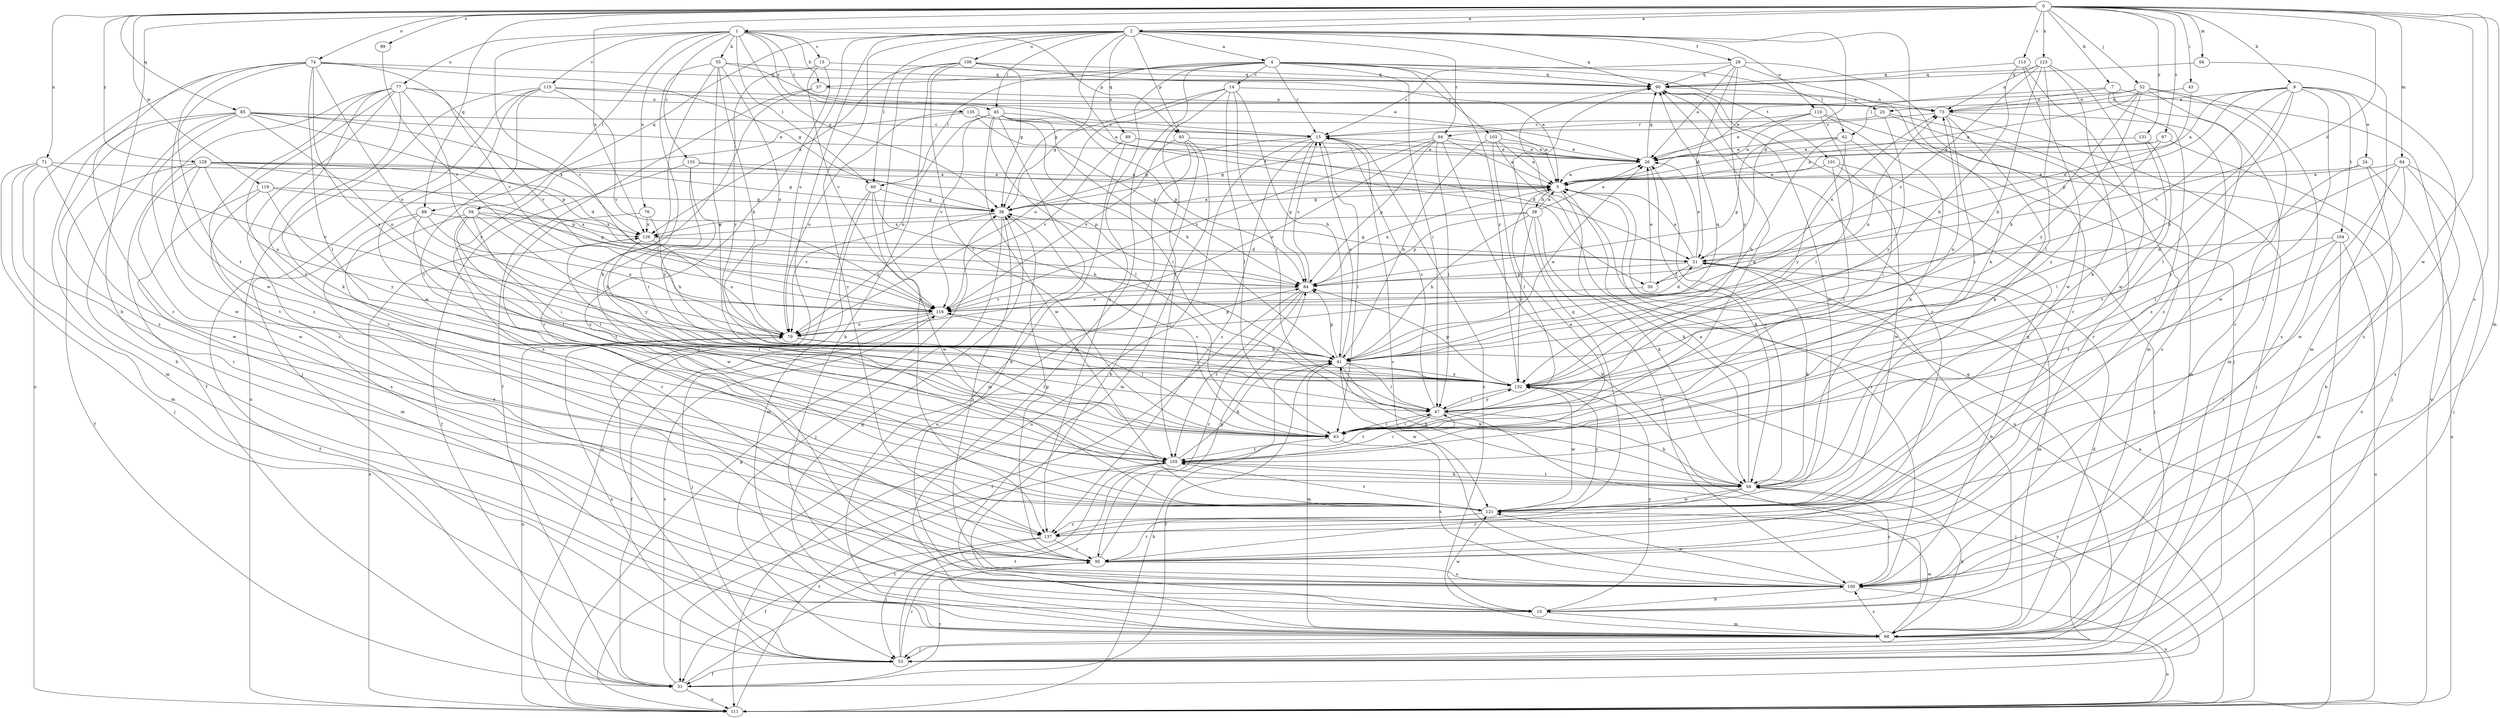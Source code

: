 strict digraph  {
0;
1;
2;
4;
5;
7;
9;
10;
13;
14;
15;
21;
24;
25;
26;
28;
30;
31;
36;
37;
38;
41;
43;
45;
47;
52;
53;
55;
58;
59;
60;
62;
63;
64;
66;
68;
71;
73;
74;
76;
77;
79;
83;
84;
85;
88;
89;
90;
94;
95;
97;
99;
100;
101;
103;
104;
105;
106;
110;
111;
113;
115;
116;
119;
121;
123;
126;
128;
131;
132;
133;
135;
137;
0 -> 1  [label=a];
0 -> 2  [label=a];
0 -> 7  [label=b];
0 -> 9  [label=b];
0 -> 10  [label=b];
0 -> 21  [label=d];
0 -> 43  [label=i];
0 -> 52  [label=j];
0 -> 64  [label=m];
0 -> 66  [label=m];
0 -> 68  [label=m];
0 -> 71  [label=n];
0 -> 74  [label=o];
0 -> 85  [label=q];
0 -> 88  [label=q];
0 -> 97  [label=s];
0 -> 99  [label=s];
0 -> 100  [label=s];
0 -> 113  [label=v];
0 -> 119  [label=w];
0 -> 121  [label=w];
0 -> 123  [label=x];
0 -> 126  [label=x];
0 -> 128  [label=y];
0 -> 131  [label=y];
1 -> 13  [label=c];
1 -> 36  [label=g];
1 -> 37  [label=h];
1 -> 45  [label=i];
1 -> 55  [label=k];
1 -> 59  [label=l];
1 -> 60  [label=l];
1 -> 76  [label=o];
1 -> 77  [label=o];
1 -> 83  [label=p];
1 -> 115  [label=v];
1 -> 116  [label=v];
1 -> 133  [label=z];
1 -> 135  [label=z];
2 -> 4  [label=a];
2 -> 21  [label=d];
2 -> 28  [label=f];
2 -> 30  [label=f];
2 -> 45  [label=i];
2 -> 53  [label=j];
2 -> 58  [label=k];
2 -> 60  [label=l];
2 -> 79  [label=o];
2 -> 83  [label=p];
2 -> 88  [label=q];
2 -> 89  [label=q];
2 -> 90  [label=q];
2 -> 94  [label=r];
2 -> 106  [label=u];
2 -> 110  [label=u];
2 -> 137  [label=z];
4 -> 14  [label=c];
4 -> 15  [label=c];
4 -> 36  [label=g];
4 -> 37  [label=h];
4 -> 47  [label=i];
4 -> 60  [label=l];
4 -> 62  [label=l];
4 -> 68  [label=m];
4 -> 90  [label=q];
4 -> 101  [label=t];
4 -> 103  [label=t];
4 -> 132  [label=y];
4 -> 137  [label=z];
5 -> 36  [label=g];
5 -> 38  [label=h];
5 -> 58  [label=k];
5 -> 100  [label=s];
7 -> 62  [label=l];
7 -> 68  [label=m];
7 -> 73  [label=n];
7 -> 111  [label=u];
7 -> 137  [label=z];
9 -> 5  [label=a];
9 -> 24  [label=e];
9 -> 25  [label=e];
9 -> 41  [label=h];
9 -> 63  [label=l];
9 -> 84  [label=p];
9 -> 100  [label=s];
9 -> 104  [label=t];
9 -> 116  [label=v];
9 -> 121  [label=w];
10 -> 68  [label=m];
10 -> 121  [label=w];
10 -> 132  [label=y];
13 -> 90  [label=q];
13 -> 100  [label=s];
13 -> 116  [label=v];
13 -> 132  [label=y];
14 -> 25  [label=e];
14 -> 36  [label=g];
14 -> 41  [label=h];
14 -> 47  [label=i];
14 -> 63  [label=l];
14 -> 79  [label=o];
14 -> 105  [label=t];
15 -> 26  [label=e];
15 -> 36  [label=g];
15 -> 63  [label=l];
15 -> 84  [label=p];
15 -> 111  [label=u];
15 -> 137  [label=z];
21 -> 5  [label=a];
21 -> 10  [label=b];
21 -> 26  [label=e];
21 -> 30  [label=f];
21 -> 36  [label=g];
21 -> 58  [label=k];
21 -> 68  [label=m];
21 -> 84  [label=p];
24 -> 5  [label=a];
24 -> 10  [label=b];
24 -> 63  [label=l];
24 -> 111  [label=u];
25 -> 68  [label=m];
25 -> 94  [label=r];
25 -> 95  [label=r];
25 -> 132  [label=y];
26 -> 5  [label=a];
26 -> 58  [label=k];
26 -> 90  [label=q];
28 -> 15  [label=c];
28 -> 21  [label=d];
28 -> 26  [label=e];
28 -> 53  [label=j];
28 -> 90  [label=q];
28 -> 95  [label=r];
28 -> 132  [label=y];
30 -> 26  [label=e];
30 -> 73  [label=n];
30 -> 116  [label=v];
31 -> 95  [label=r];
31 -> 105  [label=t];
31 -> 111  [label=u];
31 -> 116  [label=v];
31 -> 132  [label=y];
36 -> 5  [label=a];
36 -> 53  [label=j];
36 -> 63  [label=l];
36 -> 79  [label=o];
36 -> 100  [label=s];
36 -> 126  [label=x];
37 -> 31  [label=f];
37 -> 73  [label=n];
37 -> 95  [label=r];
38 -> 5  [label=a];
38 -> 26  [label=e];
38 -> 41  [label=h];
38 -> 58  [label=k];
38 -> 84  [label=p];
38 -> 100  [label=s];
38 -> 126  [label=x];
38 -> 132  [label=y];
41 -> 15  [label=c];
41 -> 26  [label=e];
41 -> 31  [label=f];
41 -> 47  [label=i];
41 -> 58  [label=k];
41 -> 68  [label=m];
41 -> 84  [label=p];
41 -> 90  [label=q];
41 -> 116  [label=v];
41 -> 121  [label=w];
41 -> 132  [label=y];
43 -> 21  [label=d];
43 -> 73  [label=n];
45 -> 10  [label=b];
45 -> 15  [label=c];
45 -> 41  [label=h];
45 -> 47  [label=i];
45 -> 63  [label=l];
45 -> 79  [label=o];
45 -> 84  [label=p];
45 -> 116  [label=v];
45 -> 121  [label=w];
47 -> 15  [label=c];
47 -> 53  [label=j];
47 -> 58  [label=k];
47 -> 63  [label=l];
47 -> 105  [label=t];
47 -> 132  [label=y];
52 -> 5  [label=a];
52 -> 26  [label=e];
52 -> 41  [label=h];
52 -> 73  [label=n];
52 -> 95  [label=r];
52 -> 100  [label=s];
52 -> 132  [label=y];
52 -> 137  [label=z];
53 -> 31  [label=f];
53 -> 79  [label=o];
53 -> 90  [label=q];
53 -> 95  [label=r];
53 -> 105  [label=t];
55 -> 26  [label=e];
55 -> 41  [label=h];
55 -> 58  [label=k];
55 -> 63  [label=l];
55 -> 79  [label=o];
55 -> 90  [label=q];
55 -> 132  [label=y];
58 -> 5  [label=a];
58 -> 26  [label=e];
58 -> 41  [label=h];
58 -> 95  [label=r];
58 -> 100  [label=s];
58 -> 105  [label=t];
58 -> 121  [label=w];
59 -> 41  [label=h];
59 -> 47  [label=i];
59 -> 63  [label=l];
59 -> 100  [label=s];
59 -> 105  [label=t];
59 -> 116  [label=v];
59 -> 126  [label=x];
60 -> 36  [label=g];
60 -> 41  [label=h];
60 -> 68  [label=m];
60 -> 111  [label=u];
60 -> 121  [label=w];
62 -> 26  [label=e];
62 -> 41  [label=h];
62 -> 47  [label=i];
62 -> 84  [label=p];
62 -> 132  [label=y];
63 -> 47  [label=i];
63 -> 90  [label=q];
63 -> 100  [label=s];
63 -> 105  [label=t];
64 -> 5  [label=a];
64 -> 53  [label=j];
64 -> 63  [label=l];
64 -> 100  [label=s];
64 -> 121  [label=w];
64 -> 132  [label=y];
66 -> 68  [label=m];
66 -> 90  [label=q];
68 -> 15  [label=c];
68 -> 21  [label=d];
68 -> 36  [label=g];
68 -> 53  [label=j];
68 -> 58  [label=k];
68 -> 100  [label=s];
68 -> 111  [label=u];
68 -> 121  [label=w];
71 -> 5  [label=a];
71 -> 53  [label=j];
71 -> 68  [label=m];
71 -> 95  [label=r];
71 -> 116  [label=v];
71 -> 121  [label=w];
73 -> 15  [label=c];
73 -> 47  [label=i];
73 -> 53  [label=j];
73 -> 58  [label=k];
73 -> 100  [label=s];
74 -> 36  [label=g];
74 -> 63  [label=l];
74 -> 79  [label=o];
74 -> 90  [label=q];
74 -> 95  [label=r];
74 -> 105  [label=t];
74 -> 111  [label=u];
74 -> 116  [label=v];
74 -> 121  [label=w];
74 -> 132  [label=y];
76 -> 41  [label=h];
76 -> 121  [label=w];
76 -> 126  [label=x];
77 -> 31  [label=f];
77 -> 58  [label=k];
77 -> 73  [label=n];
77 -> 95  [label=r];
77 -> 100  [label=s];
77 -> 105  [label=t];
77 -> 116  [label=v];
77 -> 132  [label=y];
77 -> 137  [label=z];
79 -> 41  [label=h];
79 -> 63  [label=l];
79 -> 73  [label=n];
79 -> 84  [label=p];
79 -> 111  [label=u];
83 -> 10  [label=b];
83 -> 26  [label=e];
83 -> 68  [label=m];
83 -> 111  [label=u];
83 -> 116  [label=v];
84 -> 5  [label=a];
84 -> 15  [label=c];
84 -> 31  [label=f];
84 -> 95  [label=r];
84 -> 105  [label=t];
84 -> 116  [label=v];
85 -> 10  [label=b];
85 -> 15  [label=c];
85 -> 26  [label=e];
85 -> 68  [label=m];
85 -> 79  [label=o];
85 -> 84  [label=p];
85 -> 121  [label=w];
85 -> 126  [label=x];
85 -> 137  [label=z];
88 -> 31  [label=f];
88 -> 63  [label=l];
88 -> 79  [label=o];
88 -> 95  [label=r];
88 -> 126  [label=x];
89 -> 21  [label=d];
89 -> 26  [label=e];
89 -> 68  [label=m];
89 -> 116  [label=v];
90 -> 73  [label=n];
90 -> 121  [label=w];
90 -> 137  [label=z];
94 -> 5  [label=a];
94 -> 10  [label=b];
94 -> 26  [label=e];
94 -> 36  [label=g];
94 -> 47  [label=i];
94 -> 79  [label=o];
94 -> 84  [label=p];
94 -> 116  [label=v];
95 -> 36  [label=g];
95 -> 84  [label=p];
95 -> 100  [label=s];
97 -> 5  [label=a];
97 -> 26  [label=e];
97 -> 53  [label=j];
97 -> 132  [label=y];
99 -> 116  [label=v];
100 -> 10  [label=b];
100 -> 15  [label=c];
100 -> 90  [label=q];
100 -> 111  [label=u];
100 -> 121  [label=w];
101 -> 5  [label=a];
101 -> 53  [label=j];
101 -> 63  [label=l];
101 -> 121  [label=w];
103 -> 5  [label=a];
103 -> 26  [label=e];
103 -> 41  [label=h];
103 -> 63  [label=l];
103 -> 111  [label=u];
104 -> 21  [label=d];
104 -> 68  [label=m];
104 -> 95  [label=r];
104 -> 105  [label=t];
104 -> 111  [label=u];
105 -> 5  [label=a];
105 -> 41  [label=h];
105 -> 47  [label=i];
105 -> 58  [label=k];
106 -> 5  [label=a];
106 -> 10  [label=b];
106 -> 36  [label=g];
106 -> 63  [label=l];
106 -> 90  [label=q];
106 -> 126  [label=x];
106 -> 137  [label=z];
110 -> 5  [label=a];
110 -> 15  [label=c];
110 -> 26  [label=e];
110 -> 47  [label=i];
110 -> 58  [label=k];
110 -> 111  [label=u];
111 -> 5  [label=a];
111 -> 36  [label=g];
111 -> 41  [label=h];
111 -> 105  [label=t];
111 -> 126  [label=x];
113 -> 41  [label=h];
113 -> 68  [label=m];
113 -> 90  [label=q];
113 -> 121  [label=w];
115 -> 5  [label=a];
115 -> 53  [label=j];
115 -> 73  [label=n];
115 -> 105  [label=t];
115 -> 111  [label=u];
115 -> 116  [label=v];
115 -> 121  [label=w];
116 -> 21  [label=d];
116 -> 31  [label=f];
116 -> 53  [label=j];
116 -> 63  [label=l];
116 -> 79  [label=o];
119 -> 36  [label=g];
119 -> 68  [label=m];
119 -> 84  [label=p];
119 -> 100  [label=s];
119 -> 132  [label=y];
121 -> 95  [label=r];
121 -> 105  [label=t];
121 -> 132  [label=y];
121 -> 137  [label=z];
123 -> 41  [label=h];
123 -> 58  [label=k];
123 -> 63  [label=l];
123 -> 73  [label=n];
123 -> 90  [label=q];
123 -> 116  [label=v];
123 -> 121  [label=w];
126 -> 21  [label=d];
126 -> 79  [label=o];
126 -> 105  [label=t];
126 -> 132  [label=y];
128 -> 5  [label=a];
128 -> 21  [label=d];
128 -> 31  [label=f];
128 -> 36  [label=g];
128 -> 79  [label=o];
128 -> 84  [label=p];
128 -> 105  [label=t];
128 -> 121  [label=w];
131 -> 26  [label=e];
131 -> 63  [label=l];
131 -> 105  [label=t];
132 -> 47  [label=i];
132 -> 73  [label=n];
132 -> 84  [label=p];
132 -> 121  [label=w];
133 -> 5  [label=a];
133 -> 31  [label=f];
133 -> 47  [label=i];
133 -> 84  [label=p];
133 -> 132  [label=y];
135 -> 5  [label=a];
135 -> 15  [label=c];
135 -> 79  [label=o];
135 -> 84  [label=p];
135 -> 100  [label=s];
137 -> 31  [label=f];
137 -> 53  [label=j];
137 -> 90  [label=q];
137 -> 95  [label=r];
}
